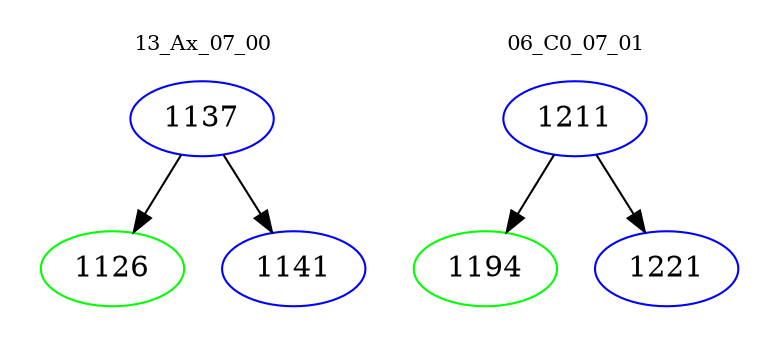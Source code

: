 digraph{
subgraph cluster_0 {
color = white
label = "13_Ax_07_00";
fontsize=10;
T0_1137 [label="1137", color="blue"]
T0_1137 -> T0_1126 [color="black"]
T0_1126 [label="1126", color="green"]
T0_1137 -> T0_1141 [color="black"]
T0_1141 [label="1141", color="blue"]
}
subgraph cluster_1 {
color = white
label = "06_C0_07_01";
fontsize=10;
T1_1211 [label="1211", color="blue"]
T1_1211 -> T1_1194 [color="black"]
T1_1194 [label="1194", color="green"]
T1_1211 -> T1_1221 [color="black"]
T1_1221 [label="1221", color="blue"]
}
}

